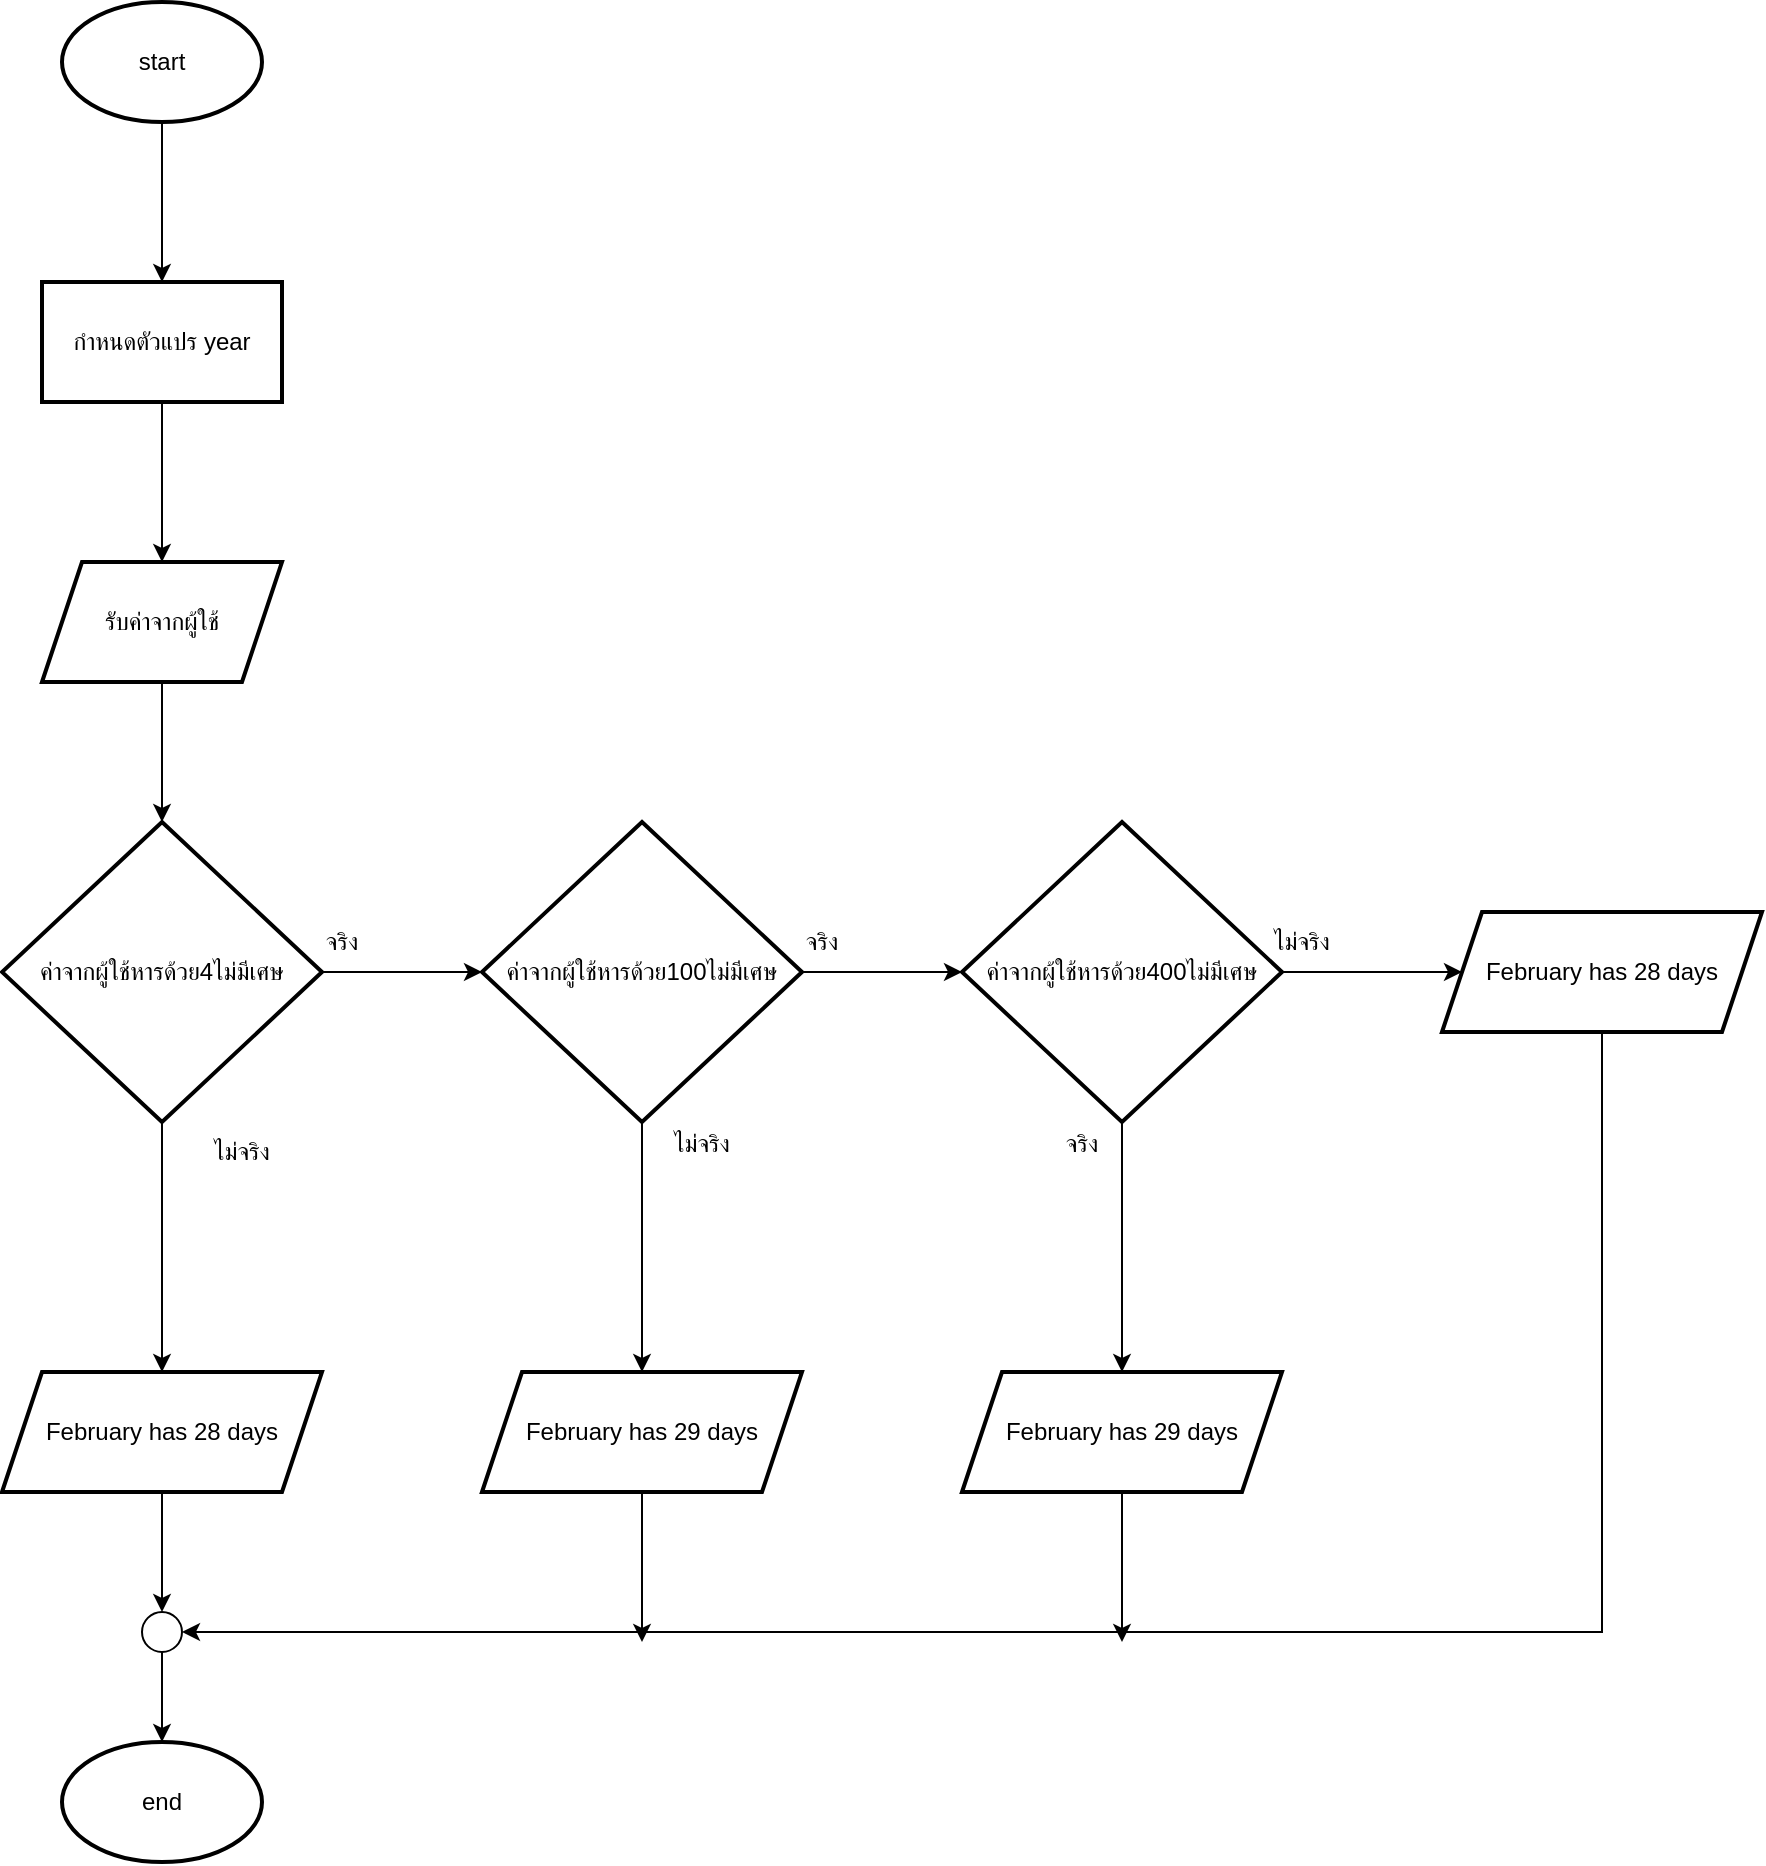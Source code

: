 <mxfile version="25.0.1">
  <diagram name="Page-1" id="Q6VsUd2vRmCdvdEmUfxW">
    <mxGraphModel dx="1930" dy="1020" grid="1" gridSize="10" guides="1" tooltips="1" connect="1" arrows="1" fold="1" page="1" pageScale="1" pageWidth="850" pageHeight="1100" math="0" shadow="0">
      <root>
        <mxCell id="0" />
        <mxCell id="1" parent="0" />
        <mxCell id="l54xIU_Q6mJvV6tlQQRk-22" value="" style="edgeStyle=orthogonalEdgeStyle;rounded=0;orthogonalLoop=1;jettySize=auto;html=1;" edge="1" parent="1" source="l54xIU_Q6mJvV6tlQQRk-19" target="l54xIU_Q6mJvV6tlQQRk-21">
          <mxGeometry relative="1" as="geometry" />
        </mxCell>
        <mxCell id="l54xIU_Q6mJvV6tlQQRk-19" value="start" style="strokeWidth=2;html=1;shape=mxgraph.flowchart.start_1;whiteSpace=wrap;" vertex="1" parent="1">
          <mxGeometry x="600" y="20" width="100" height="60" as="geometry" />
        </mxCell>
        <mxCell id="l54xIU_Q6mJvV6tlQQRk-24" value="" style="edgeStyle=orthogonalEdgeStyle;rounded=0;orthogonalLoop=1;jettySize=auto;html=1;" edge="1" parent="1" source="l54xIU_Q6mJvV6tlQQRk-21" target="l54xIU_Q6mJvV6tlQQRk-23">
          <mxGeometry relative="1" as="geometry" />
        </mxCell>
        <mxCell id="l54xIU_Q6mJvV6tlQQRk-21" value="กำหนดตัวแปร year" style="whiteSpace=wrap;html=1;strokeWidth=2;" vertex="1" parent="1">
          <mxGeometry x="590" y="160" width="120" height="60" as="geometry" />
        </mxCell>
        <mxCell id="l54xIU_Q6mJvV6tlQQRk-26" value="" style="edgeStyle=orthogonalEdgeStyle;rounded=0;orthogonalLoop=1;jettySize=auto;html=1;" edge="1" parent="1" source="l54xIU_Q6mJvV6tlQQRk-23" target="l54xIU_Q6mJvV6tlQQRk-25">
          <mxGeometry relative="1" as="geometry" />
        </mxCell>
        <mxCell id="l54xIU_Q6mJvV6tlQQRk-23" value="รับค่าจากผู้ใช้" style="shape=parallelogram;perimeter=parallelogramPerimeter;whiteSpace=wrap;html=1;fixedSize=1;strokeWidth=2;" vertex="1" parent="1">
          <mxGeometry x="590" y="300" width="120" height="60" as="geometry" />
        </mxCell>
        <mxCell id="l54xIU_Q6mJvV6tlQQRk-28" value="" style="edgeStyle=orthogonalEdgeStyle;rounded=0;orthogonalLoop=1;jettySize=auto;html=1;" edge="1" parent="1" source="l54xIU_Q6mJvV6tlQQRk-25" target="l54xIU_Q6mJvV6tlQQRk-27">
          <mxGeometry relative="1" as="geometry" />
        </mxCell>
        <mxCell id="l54xIU_Q6mJvV6tlQQRk-30" value="" style="edgeStyle=orthogonalEdgeStyle;rounded=0;orthogonalLoop=1;jettySize=auto;html=1;" edge="1" parent="1" source="l54xIU_Q6mJvV6tlQQRk-25" target="l54xIU_Q6mJvV6tlQQRk-29">
          <mxGeometry relative="1" as="geometry" />
        </mxCell>
        <mxCell id="l54xIU_Q6mJvV6tlQQRk-25" value="ค่าจากผู้ใช้หารด้วย4ไม่มีเศษ" style="rhombus;whiteSpace=wrap;html=1;strokeWidth=2;" vertex="1" parent="1">
          <mxGeometry x="570" y="430" width="160" height="150" as="geometry" />
        </mxCell>
        <mxCell id="l54xIU_Q6mJvV6tlQQRk-33" value="" style="edgeStyle=orthogonalEdgeStyle;rounded=0;orthogonalLoop=1;jettySize=auto;html=1;" edge="1" parent="1" source="l54xIU_Q6mJvV6tlQQRk-27" target="l54xIU_Q6mJvV6tlQQRk-32">
          <mxGeometry relative="1" as="geometry" />
        </mxCell>
        <mxCell id="l54xIU_Q6mJvV6tlQQRk-35" value="" style="edgeStyle=orthogonalEdgeStyle;rounded=0;orthogonalLoop=1;jettySize=auto;html=1;" edge="1" parent="1" source="l54xIU_Q6mJvV6tlQQRk-27" target="l54xIU_Q6mJvV6tlQQRk-34">
          <mxGeometry relative="1" as="geometry" />
        </mxCell>
        <mxCell id="l54xIU_Q6mJvV6tlQQRk-27" value="ค่าจากผู้ใช้หารด้วย100ไม่มีเศษ" style="rhombus;whiteSpace=wrap;html=1;strokeWidth=2;" vertex="1" parent="1">
          <mxGeometry x="810" y="430" width="160" height="150" as="geometry" />
        </mxCell>
        <mxCell id="l54xIU_Q6mJvV6tlQQRk-29" value="February has 28 days" style="shape=parallelogram;perimeter=parallelogramPerimeter;whiteSpace=wrap;html=1;fixedSize=1;strokeWidth=2;" vertex="1" parent="1">
          <mxGeometry x="570" y="705" width="160" height="60" as="geometry" />
        </mxCell>
        <mxCell id="l54xIU_Q6mJvV6tlQQRk-37" value="" style="edgeStyle=orthogonalEdgeStyle;rounded=0;orthogonalLoop=1;jettySize=auto;html=1;" edge="1" parent="1" source="l54xIU_Q6mJvV6tlQQRk-32" target="l54xIU_Q6mJvV6tlQQRk-36">
          <mxGeometry relative="1" as="geometry" />
        </mxCell>
        <mxCell id="l54xIU_Q6mJvV6tlQQRk-40" value="" style="edgeStyle=orthogonalEdgeStyle;rounded=0;orthogonalLoop=1;jettySize=auto;html=1;" edge="1" parent="1" source="l54xIU_Q6mJvV6tlQQRk-32" target="l54xIU_Q6mJvV6tlQQRk-39">
          <mxGeometry relative="1" as="geometry" />
        </mxCell>
        <mxCell id="l54xIU_Q6mJvV6tlQQRk-32" value="ค่าจากผู้ใช้หารด้วย400ไม่มีเศษ" style="rhombus;whiteSpace=wrap;html=1;strokeWidth=2;" vertex="1" parent="1">
          <mxGeometry x="1050" y="430" width="160" height="150" as="geometry" />
        </mxCell>
        <mxCell id="l54xIU_Q6mJvV6tlQQRk-46" style="edgeStyle=orthogonalEdgeStyle;rounded=0;orthogonalLoop=1;jettySize=auto;html=1;" edge="1" parent="1" source="l54xIU_Q6mJvV6tlQQRk-34">
          <mxGeometry relative="1" as="geometry">
            <mxPoint x="890" y="840" as="targetPoint" />
          </mxGeometry>
        </mxCell>
        <mxCell id="l54xIU_Q6mJvV6tlQQRk-34" value="February has 29 days" style="shape=parallelogram;perimeter=parallelogramPerimeter;whiteSpace=wrap;html=1;fixedSize=1;strokeWidth=2;" vertex="1" parent="1">
          <mxGeometry x="810" y="705" width="160" height="60" as="geometry" />
        </mxCell>
        <mxCell id="l54xIU_Q6mJvV6tlQQRk-45" style="edgeStyle=orthogonalEdgeStyle;rounded=0;orthogonalLoop=1;jettySize=auto;html=1;" edge="1" parent="1" source="l54xIU_Q6mJvV6tlQQRk-36">
          <mxGeometry relative="1" as="geometry">
            <mxPoint x="1130" y="840" as="targetPoint" />
          </mxGeometry>
        </mxCell>
        <mxCell id="l54xIU_Q6mJvV6tlQQRk-36" value="February has 29 days" style="shape=parallelogram;perimeter=parallelogramPerimeter;whiteSpace=wrap;html=1;fixedSize=1;strokeWidth=2;" vertex="1" parent="1">
          <mxGeometry x="1050" y="705" width="160" height="60" as="geometry" />
        </mxCell>
        <mxCell id="l54xIU_Q6mJvV6tlQQRk-41" style="edgeStyle=orthogonalEdgeStyle;rounded=0;orthogonalLoop=1;jettySize=auto;html=1;entryX=1;entryY=0.5;entryDx=0;entryDy=0;entryPerimeter=0;" edge="1" parent="1" source="l54xIU_Q6mJvV6tlQQRk-39" target="l54xIU_Q6mJvV6tlQQRk-43">
          <mxGeometry relative="1" as="geometry">
            <mxPoint x="1180" y="860" as="targetPoint" />
            <Array as="points">
              <mxPoint x="1370" y="835" />
            </Array>
          </mxGeometry>
        </mxCell>
        <mxCell id="l54xIU_Q6mJvV6tlQQRk-39" value="February has 28 days" style="shape=parallelogram;perimeter=parallelogramPerimeter;whiteSpace=wrap;html=1;fixedSize=1;strokeWidth=2;" vertex="1" parent="1">
          <mxGeometry x="1290" y="475" width="160" height="60" as="geometry" />
        </mxCell>
        <mxCell id="l54xIU_Q6mJvV6tlQQRk-42" value="end" style="strokeWidth=2;html=1;shape=mxgraph.flowchart.start_1;whiteSpace=wrap;" vertex="1" parent="1">
          <mxGeometry x="600" y="890" width="100" height="60" as="geometry" />
        </mxCell>
        <mxCell id="l54xIU_Q6mJvV6tlQQRk-47" value="" style="edgeStyle=orthogonalEdgeStyle;rounded=0;orthogonalLoop=1;jettySize=auto;html=1;" edge="1" parent="1" source="l54xIU_Q6mJvV6tlQQRk-43" target="l54xIU_Q6mJvV6tlQQRk-42">
          <mxGeometry relative="1" as="geometry" />
        </mxCell>
        <mxCell id="l54xIU_Q6mJvV6tlQQRk-43" value="" style="verticalLabelPosition=bottom;verticalAlign=top;html=1;shape=mxgraph.flowchart.on-page_reference;" vertex="1" parent="1">
          <mxGeometry x="640" y="825" width="20" height="20" as="geometry" />
        </mxCell>
        <mxCell id="l54xIU_Q6mJvV6tlQQRk-44" style="edgeStyle=orthogonalEdgeStyle;rounded=0;orthogonalLoop=1;jettySize=auto;html=1;entryX=0.5;entryY=0;entryDx=0;entryDy=0;entryPerimeter=0;" edge="1" parent="1" source="l54xIU_Q6mJvV6tlQQRk-29" target="l54xIU_Q6mJvV6tlQQRk-43">
          <mxGeometry relative="1" as="geometry" />
        </mxCell>
        <mxCell id="l54xIU_Q6mJvV6tlQQRk-48" value="ไม่จริง" style="text;html=1;align=center;verticalAlign=middle;whiteSpace=wrap;rounded=0;" vertex="1" parent="1">
          <mxGeometry x="660" y="580" width="60" height="30" as="geometry" />
        </mxCell>
        <mxCell id="l54xIU_Q6mJvV6tlQQRk-49" value="จริง" style="text;html=1;align=center;verticalAlign=middle;whiteSpace=wrap;rounded=0;" vertex="1" parent="1">
          <mxGeometry x="710" y="475" width="60" height="30" as="geometry" />
        </mxCell>
        <mxCell id="l54xIU_Q6mJvV6tlQQRk-50" value="ไม่จริง" style="text;html=1;align=center;verticalAlign=middle;whiteSpace=wrap;rounded=0;" vertex="1" parent="1">
          <mxGeometry x="890" y="576" width="60" height="30" as="geometry" />
        </mxCell>
        <mxCell id="l54xIU_Q6mJvV6tlQQRk-51" value="จริง" style="text;html=1;align=center;verticalAlign=middle;whiteSpace=wrap;rounded=0;" vertex="1" parent="1">
          <mxGeometry x="950" y="475" width="60" height="30" as="geometry" />
        </mxCell>
        <mxCell id="l54xIU_Q6mJvV6tlQQRk-52" value="ไม่จริง" style="text;html=1;align=center;verticalAlign=middle;whiteSpace=wrap;rounded=0;" vertex="1" parent="1">
          <mxGeometry x="1190" y="475" width="60" height="30" as="geometry" />
        </mxCell>
        <mxCell id="l54xIU_Q6mJvV6tlQQRk-54" value="จริง" style="text;html=1;align=center;verticalAlign=middle;whiteSpace=wrap;rounded=0;" vertex="1" parent="1">
          <mxGeometry x="1080" y="576" width="60" height="30" as="geometry" />
        </mxCell>
      </root>
    </mxGraphModel>
  </diagram>
</mxfile>
